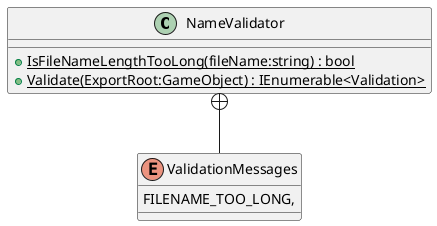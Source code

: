 @startuml
class NameValidator {
    + {static} IsFileNameLengthTooLong(fileName:string) : bool
    + {static} Validate(ExportRoot:GameObject) : IEnumerable<Validation>
}
enum ValidationMessages {
    FILENAME_TOO_LONG,
}
NameValidator +-- ValidationMessages
@enduml
